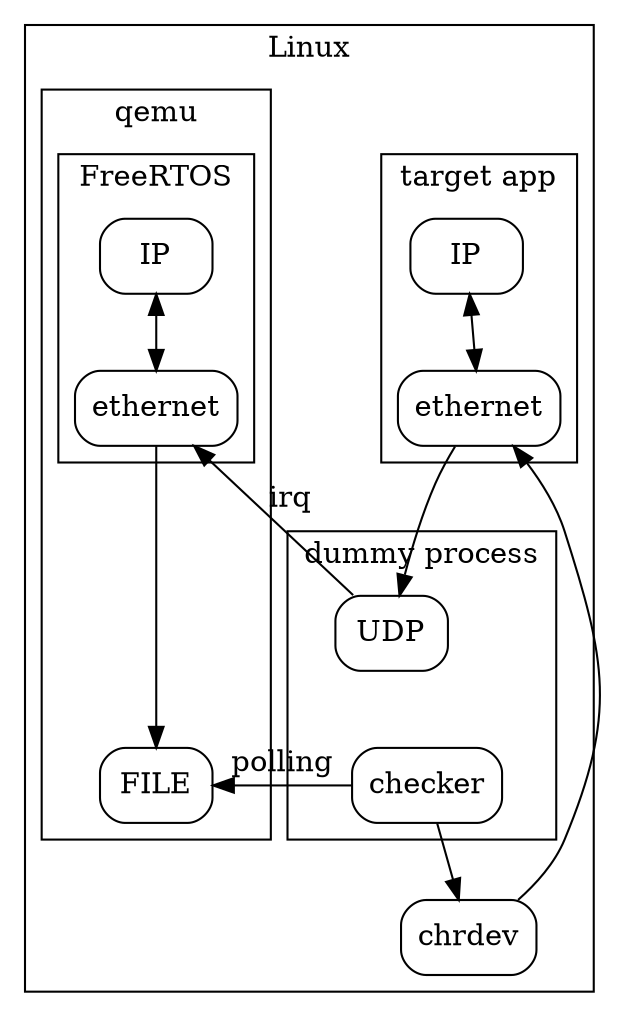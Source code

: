 digraph D {
    rankdir = TD;
    newrank=true;

    node[shape="box", style="rounded"]
    subgraph cluster_Linux {
        label="Linux"

        subgraph cluster_Target {
            label="target app"

            lip[label="IP"]
            lap[label="ethernet"]
            lip->lap[dir="both"]
        }
        chrdev
        subgraph cluster_dummy {
            label="dummy process"
            some[label="UDP"]
            poll[label="checker"]
            some->poll[style="invis"]
        }
        subgraph cluster_qemu {
            label="qemu"
            f[label="FILE"]

            subgraph cluster_FreeRTOS {
                label="FreeRTOS"
                rip[label="IP"]
                rap[label="ethernet"] 
                rip->rap[dir="both"]
            }
        }
    }
    lap -> some
    poll->f[label="polling"]
    poll->chrdev
    chrdev->lap
    rap -> f
    some -> rap[label="irq"]
    lip->some[style="invis"]

    { rank=same; lip; rip; }
    { rank=same; lap; rap; }
    { rank=same; f; poll;}
}
